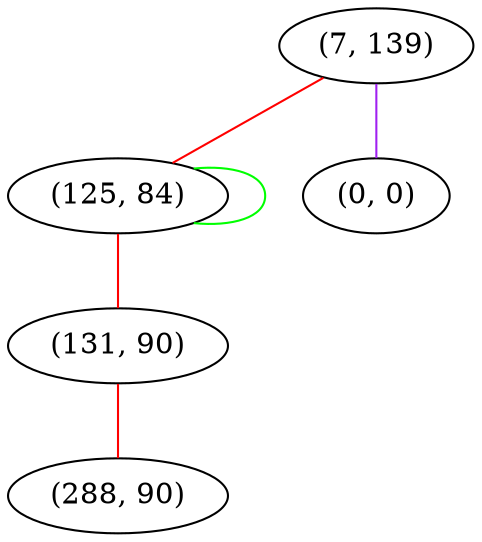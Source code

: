 graph "" {
"(7, 139)";
"(125, 84)";
"(0, 0)";
"(131, 90)";
"(288, 90)";
"(7, 139)" -- "(125, 84)"  [color=red, key=0, weight=1];
"(7, 139)" -- "(0, 0)"  [color=purple, key=0, weight=4];
"(125, 84)" -- "(131, 90)"  [color=red, key=0, weight=1];
"(125, 84)" -- "(125, 84)"  [color=green, key=0, weight=2];
"(131, 90)" -- "(288, 90)"  [color=red, key=0, weight=1];
}
